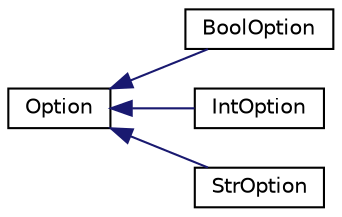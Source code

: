 digraph "Graphical Class Hierarchy"
{
  edge [fontname="Helvetica",fontsize="10",labelfontname="Helvetica",labelfontsize="10"];
  node [fontname="Helvetica",fontsize="10",shape=record];
  rankdir="LR";
  Node1 [label="Option",height=0.2,width=0.4,color="black", fillcolor="white", style="filled",URL="$d0/dae/classOption.html"];
  Node1 -> Node2 [dir="back",color="midnightblue",fontsize="10",style="solid",fontname="Helvetica"];
  Node2 [label="BoolOption",height=0.2,width=0.4,color="black", fillcolor="white", style="filled",URL="$d9/d5f/classBoolOption.html"];
  Node1 -> Node3 [dir="back",color="midnightblue",fontsize="10",style="solid",fontname="Helvetica"];
  Node3 [label="IntOption",height=0.2,width=0.4,color="black", fillcolor="white", style="filled",URL="$d4/de6/classIntOption.html"];
  Node1 -> Node4 [dir="back",color="midnightblue",fontsize="10",style="solid",fontname="Helvetica"];
  Node4 [label="StrOption",height=0.2,width=0.4,color="black", fillcolor="white", style="filled",URL="$da/d66/classStrOption.html"];
}
